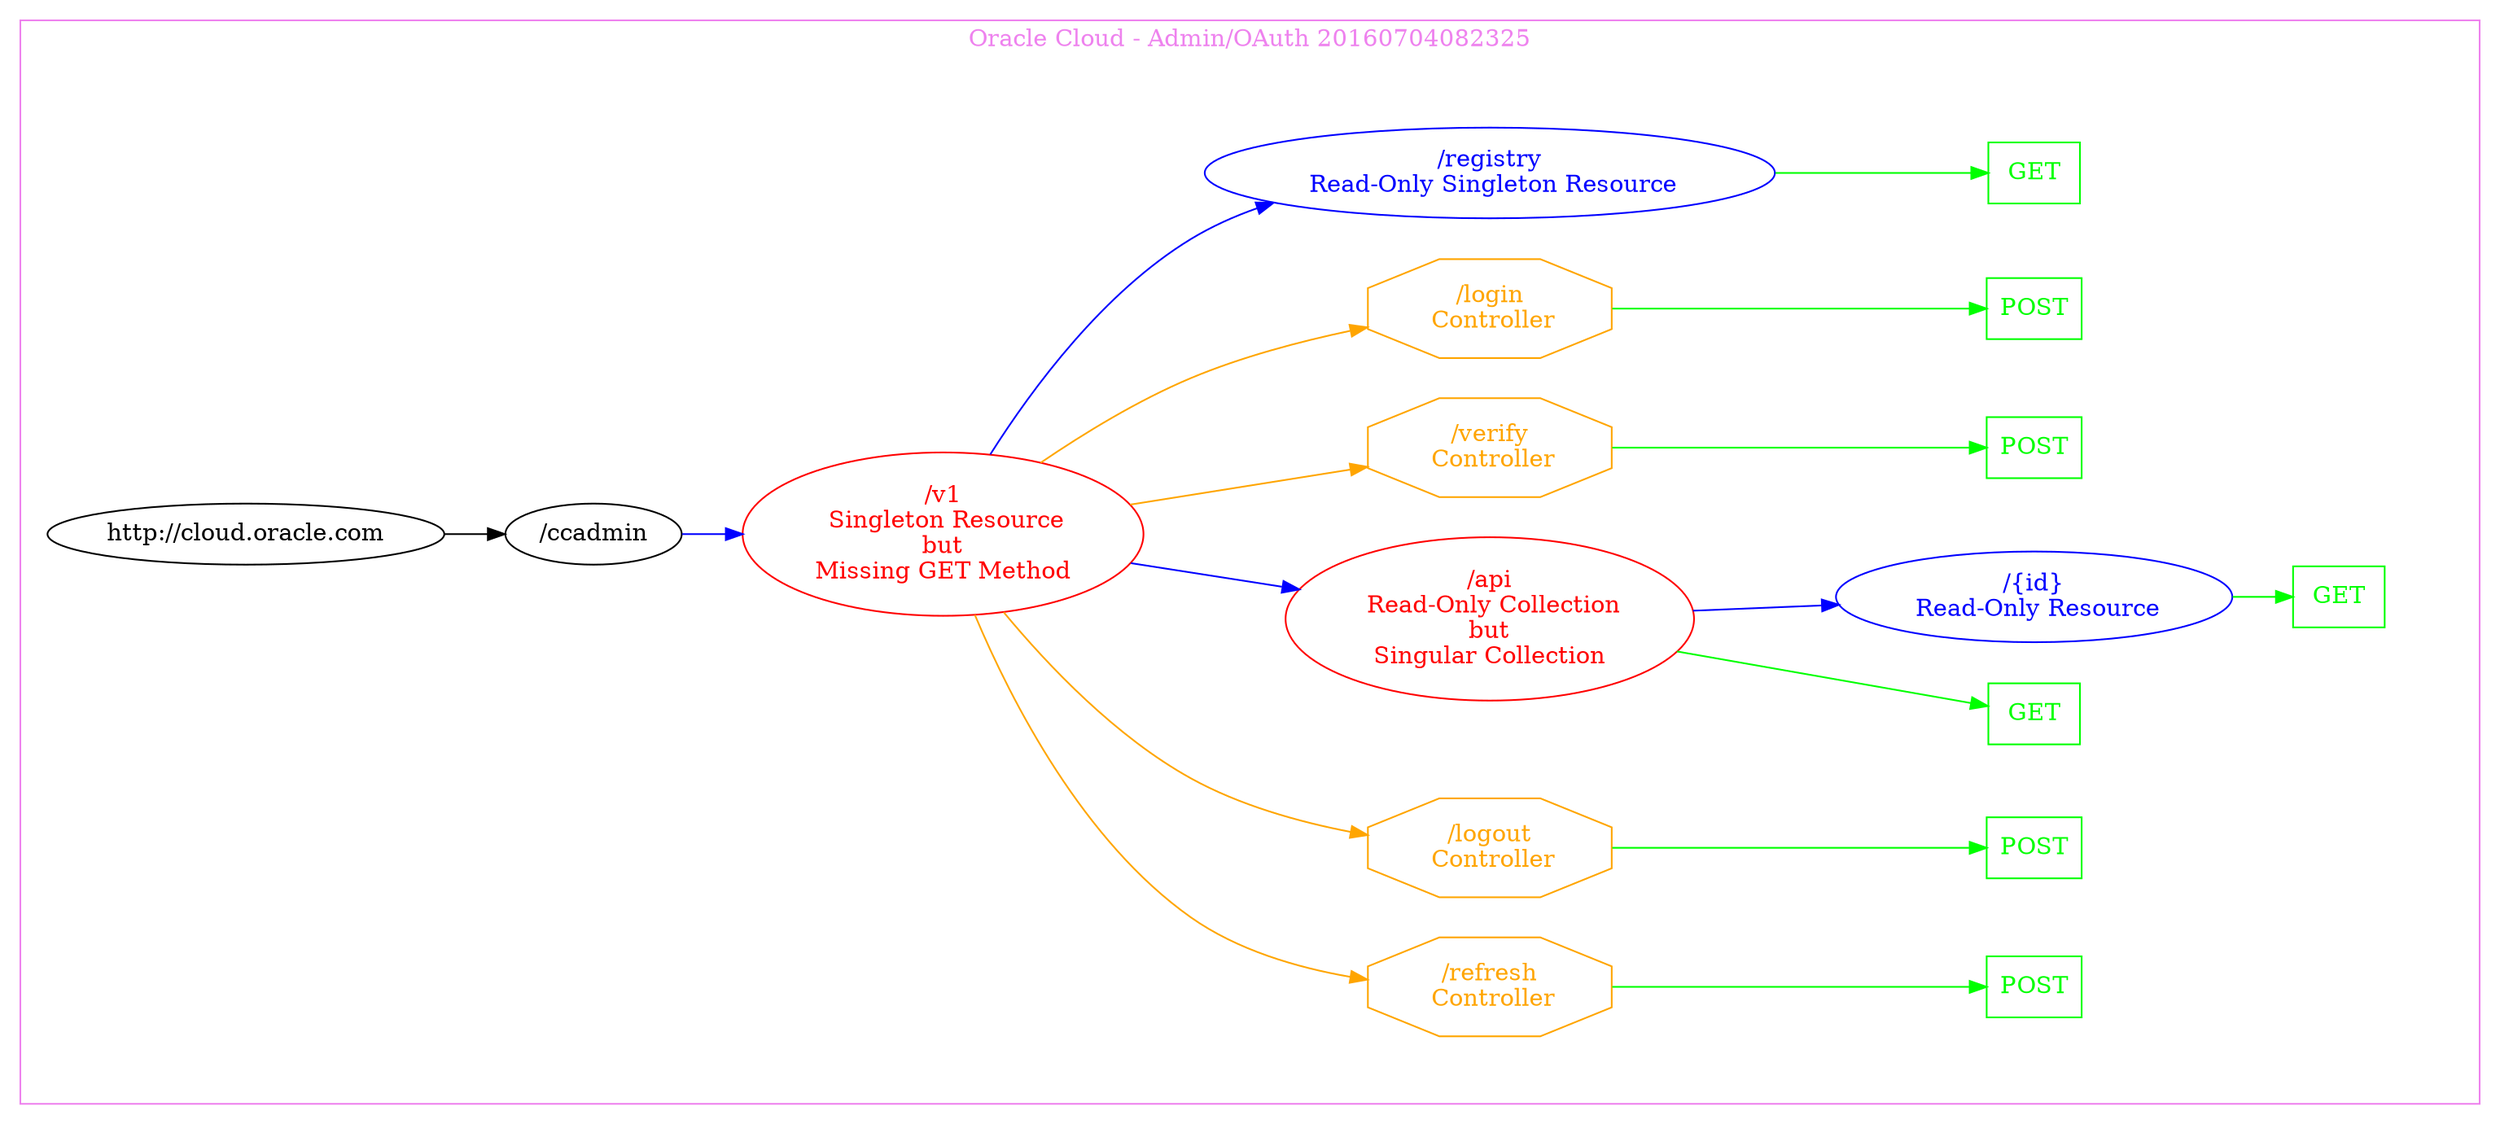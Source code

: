 digraph Cloud_Computing_REST_API {
rankdir="LR";
subgraph cluster_0 {
label="Oracle Cloud - Admin/OAuth 20160704082325"
color=violet
fontcolor=violet
subgraph cluster_1 {
label=""
color=white
fontcolor=white
node1 [label="http://cloud.oracle.com", shape="ellipse", color="black", fontcolor="black"]
node1 -> node2 [color="black", fontcolor="black"]
subgraph cluster_2 {
label=""
color=white
fontcolor=white
node2 [label="/ccadmin", shape="ellipse", color="black", fontcolor="black"]
node2 -> node3 [color="blue", fontcolor="blue"]
subgraph cluster_3 {
label=""
color=white
fontcolor=white
node3 [label="/v1\n Singleton Resource\nbut\nMissing GET Method", shape="ellipse", color="red", fontcolor="red"]
node3 -> node4 [color="orange", fontcolor="orange"]
subgraph cluster_4 {
label=""
color=white
fontcolor=white
node4 [label="/refresh\n Controller", shape="octagon", color="orange", fontcolor="orange"]
node4 -> node5 [color="green", fontcolor="green"]
subgraph cluster_5 {
label=""
color=white
fontcolor=white
node5 [label="POST", shape="box", color="green", fontcolor="green"]
}
}
node3 -> node6 [color="orange", fontcolor="orange"]
subgraph cluster_6 {
label=""
color=white
fontcolor=white
node6 [label="/logout\n Controller", shape="octagon", color="orange", fontcolor="orange"]
node6 -> node7 [color="green", fontcolor="green"]
subgraph cluster_7 {
label=""
color=white
fontcolor=white
node7 [label="POST", shape="box", color="green", fontcolor="green"]
}
}
node3 -> node8 [color="blue", fontcolor="blue"]
subgraph cluster_8 {
label=""
color=white
fontcolor=white
node8 [label="/api\n Read-Only Collection\nbut\nSingular Collection", shape="ellipse", color="red", fontcolor="red"]
node8 -> node9 [color="green", fontcolor="green"]
subgraph cluster_9 {
label=""
color=white
fontcolor=white
node9 [label="GET", shape="box", color="green", fontcolor="green"]
}
node8 -> node10 [color="blue", fontcolor="blue"]
subgraph cluster_10 {
label=""
color=white
fontcolor=white
node10 [label="/{id}\n Read-Only Resource", shape="ellipse", color="blue", fontcolor="blue"]
node10 -> node11 [color="green", fontcolor="green"]
subgraph cluster_11 {
label=""
color=white
fontcolor=white
node11 [label="GET", shape="box", color="green", fontcolor="green"]
}
}
}
node3 -> node12 [color="orange", fontcolor="orange"]
subgraph cluster_12 {
label=""
color=white
fontcolor=white
node12 [label="/verify\n Controller", shape="octagon", color="orange", fontcolor="orange"]
node12 -> node13 [color="green", fontcolor="green"]
subgraph cluster_13 {
label=""
color=white
fontcolor=white
node13 [label="POST", shape="box", color="green", fontcolor="green"]
}
}
node3 -> node14 [color="orange", fontcolor="orange"]
subgraph cluster_14 {
label=""
color=white
fontcolor=white
node14 [label="/login\n Controller", shape="octagon", color="orange", fontcolor="orange"]
node14 -> node15 [color="green", fontcolor="green"]
subgraph cluster_15 {
label=""
color=white
fontcolor=white
node15 [label="POST", shape="box", color="green", fontcolor="green"]
}
}
node3 -> node16 [color="blue", fontcolor="blue"]
subgraph cluster_16 {
label=""
color=white
fontcolor=white
node16 [label="/registry\n Read-Only Singleton Resource", shape="ellipse", color="blue", fontcolor="blue"]
node16 -> node17 [color="green", fontcolor="green"]
subgraph cluster_17 {
label=""
color=white
fontcolor=white
node17 [label="GET", shape="box", color="green", fontcolor="green"]
}
}
}
}
}
}
}
